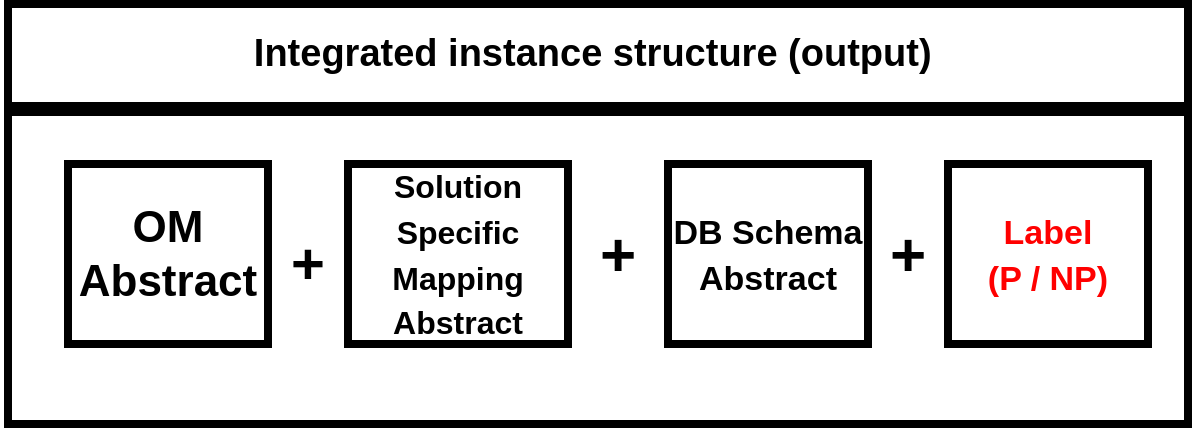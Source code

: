 <mxfile version="20.8.16" type="device"><diagram name="Page-1" id="2_TgImZ6xxd1EfxkWBvw"><mxGraphModel dx="954" dy="608" grid="1" gridSize="10" guides="1" tooltips="1" connect="1" arrows="1" fold="1" page="1" pageScale="1" pageWidth="850" pageHeight="1100" math="0" shadow="0"><root><mxCell id="0"/><mxCell id="1" parent="0"/><mxCell id="Bf3KUr7pe1-R05VfP_Fv-1" value="" style="rounded=0;whiteSpace=wrap;html=1;fillColor=none;strokeWidth=4;" parent="1" vertex="1"><mxGeometry x="150" y="100" width="590" height="210" as="geometry"/></mxCell><mxCell id="Bf3KUr7pe1-R05VfP_Fv-2" value="&lt;b&gt;&lt;font style=&quot;font-size: 19px;&quot;&gt;Integrated instance structure (output)&amp;nbsp;&lt;/font&gt;&lt;/b&gt;" style="text;html=1;strokeColor=none;fillColor=none;align=center;verticalAlign=middle;whiteSpace=wrap;rounded=0;" parent="1" vertex="1"><mxGeometry x="243.25" y="110" width="403.5" height="30" as="geometry"/></mxCell><mxCell id="Bf3KUr7pe1-R05VfP_Fv-3" value="" style="endArrow=none;html=1;rounded=0;fontSize=16;exitX=0;exitY=0.25;exitDx=0;exitDy=0;entryX=1;entryY=0.25;entryDx=0;entryDy=0;strokeWidth=7;" parent="1" source="Bf3KUr7pe1-R05VfP_Fv-1" target="Bf3KUr7pe1-R05VfP_Fv-1" edge="1"><mxGeometry width="50" height="50" relative="1" as="geometry"><mxPoint x="200" y="210" as="sourcePoint"/><mxPoint x="250" y="160" as="targetPoint"/></mxGeometry></mxCell><mxCell id="Bf3KUr7pe1-R05VfP_Fv-4" value="&lt;b style=&quot;font-size: 22px;&quot;&gt;OM &lt;br&gt;Abstract&lt;/b&gt;" style="rounded=0;whiteSpace=wrap;html=1;strokeWidth=4;fontSize=19;fillColor=none;" parent="1" vertex="1"><mxGeometry x="180" y="180" width="100" height="90" as="geometry"/></mxCell><mxCell id="Bf3KUr7pe1-R05VfP_Fv-5" value="&lt;b&gt;&lt;font style=&quot;font-size: 16px;&quot;&gt;Solution Specific Mapping Abstract&lt;/font&gt;&lt;/b&gt;" style="rounded=0;whiteSpace=wrap;html=1;strokeWidth=4;fontSize=19;fillColor=none;" parent="1" vertex="1"><mxGeometry x="320" y="180" width="110" height="90" as="geometry"/></mxCell><mxCell id="Bf3KUr7pe1-R05VfP_Fv-6" value="&lt;b&gt;&lt;font style=&quot;font-size: 17px;&quot;&gt;DB Schema Abstract&lt;/font&gt;&lt;/b&gt;" style="rounded=0;whiteSpace=wrap;html=1;strokeWidth=4;fontSize=19;fillColor=none;" parent="1" vertex="1"><mxGeometry x="480" y="180" width="100" height="90" as="geometry"/></mxCell><mxCell id="Bf3KUr7pe1-R05VfP_Fv-7" value="&lt;b&gt;&lt;font style=&quot;font-size: 29px;&quot;&gt;+&lt;/font&gt;&lt;/b&gt;" style="text;html=1;strokeColor=none;fillColor=none;align=center;verticalAlign=middle;whiteSpace=wrap;rounded=0;fontSize=22;" parent="1" vertex="1"><mxGeometry x="270" y="215" width="60" height="30" as="geometry"/></mxCell><mxCell id="Bf3KUr7pe1-R05VfP_Fv-8" value="&lt;b&gt;&lt;font style=&quot;font-size: 31px;&quot;&gt;+&lt;/font&gt;&lt;/b&gt;" style="text;html=1;strokeColor=none;fillColor=none;align=center;verticalAlign=middle;whiteSpace=wrap;rounded=0;fontSize=22;" parent="1" vertex="1"><mxGeometry x="425" y="210" width="60" height="30" as="geometry"/></mxCell><mxCell id="Vd8AI4Swb3yFk0nyt7eU-1" value="&lt;b&gt;&lt;font style=&quot;font-size: 31px;&quot;&gt;+&lt;/font&gt;&lt;/b&gt;" style="text;html=1;strokeColor=none;fillColor=none;align=center;verticalAlign=middle;whiteSpace=wrap;rounded=0;fontSize=22;" vertex="1" parent="1"><mxGeometry x="570" y="210" width="60" height="30" as="geometry"/></mxCell><mxCell id="Vd8AI4Swb3yFk0nyt7eU-2" value="&lt;b&gt;&lt;font style=&quot;font-size: 17px;&quot;&gt;&lt;font color=&quot;#ff0000&quot;&gt;Label&lt;br&gt;(P / NP)&lt;/font&gt;&lt;br&gt;&lt;/font&gt;&lt;/b&gt;" style="rounded=0;whiteSpace=wrap;html=1;strokeWidth=4;fontSize=19;fillColor=none;" vertex="1" parent="1"><mxGeometry x="620" y="180" width="100" height="90" as="geometry"/></mxCell></root></mxGraphModel></diagram></mxfile>